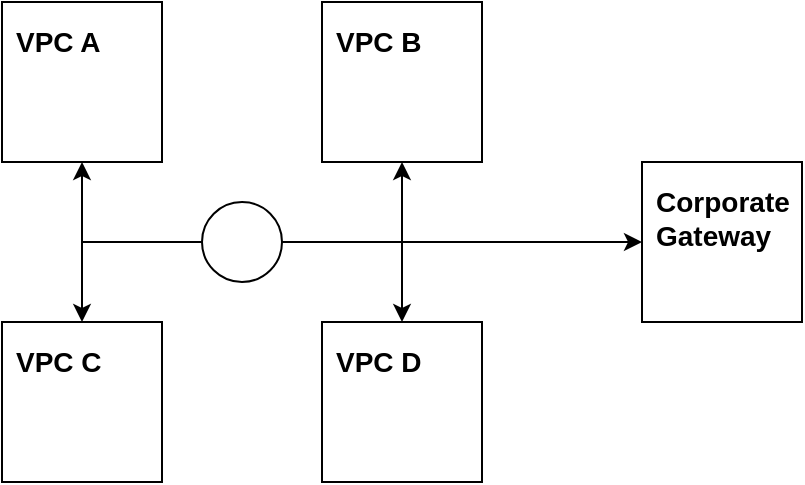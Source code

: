 <mxfile version="24.7.17">
  <diagram name="Page-1" id="AYU10W_wuZIJJQxBKckb">
    <mxGraphModel dx="1847" dy="1375" grid="1" gridSize="10" guides="1" tooltips="1" connect="1" arrows="1" fold="1" page="1" pageScale="1" pageWidth="1000" pageHeight="1000" math="0" shadow="0">
      <root>
        <mxCell id="0" />
        <mxCell id="1" parent="0" />
        <mxCell id="X9ErEhTLX7Dl1D5zabpE-2" value="&lt;b&gt;VPC A&lt;/b&gt;" style="rounded=0;whiteSpace=wrap;html=1;fontSize=14;verticalAlign=top;align=left;spacing=7.874;" vertex="1" parent="1">
          <mxGeometry x="80" y="120" width="80" height="80" as="geometry" />
        </mxCell>
        <mxCell id="X9ErEhTLX7Dl1D5zabpE-3" value="&lt;b&gt;VPC B&lt;/b&gt;" style="rounded=0;whiteSpace=wrap;html=1;fontSize=14;verticalAlign=top;align=left;spacing=7.874;" vertex="1" parent="1">
          <mxGeometry x="240" y="120" width="80" height="80" as="geometry" />
        </mxCell>
        <mxCell id="X9ErEhTLX7Dl1D5zabpE-9" value="&lt;b&gt;VPC C&lt;/b&gt;" style="rounded=0;whiteSpace=wrap;html=1;fontSize=14;verticalAlign=top;align=left;spacing=7.874;" vertex="1" parent="1">
          <mxGeometry x="80" y="280" width="80" height="80" as="geometry" />
        </mxCell>
        <mxCell id="X9ErEhTLX7Dl1D5zabpE-10" value="&lt;b&gt;VPC D&lt;/b&gt;" style="rounded=0;whiteSpace=wrap;html=1;fontSize=14;verticalAlign=top;align=left;spacing=7.874;" vertex="1" parent="1">
          <mxGeometry x="240" y="280" width="80" height="80" as="geometry" />
        </mxCell>
        <mxCell id="X9ErEhTLX7Dl1D5zabpE-14" value="" style="rounded=0;orthogonalLoop=1;jettySize=auto;html=1;startArrow=classic;startFill=1;entryX=0.5;entryY=1;entryDx=0;entryDy=0;exitX=0.5;exitY=0;exitDx=0;exitDy=0;edgeStyle=orthogonalEdgeStyle;" edge="1" parent="1" source="X9ErEhTLX7Dl1D5zabpE-10" target="X9ErEhTLX7Dl1D5zabpE-2">
          <mxGeometry relative="1" as="geometry">
            <mxPoint x="250" y="330" as="sourcePoint" />
            <mxPoint x="170" y="330" as="targetPoint" />
          </mxGeometry>
        </mxCell>
        <mxCell id="X9ErEhTLX7Dl1D5zabpE-15" value="" style="rounded=0;orthogonalLoop=1;jettySize=auto;html=1;startArrow=classic;startFill=1;entryX=0.5;entryY=1;entryDx=0;entryDy=0;exitX=0.5;exitY=0;exitDx=0;exitDy=0;edgeStyle=orthogonalEdgeStyle;" edge="1" parent="1" source="X9ErEhTLX7Dl1D5zabpE-9" target="X9ErEhTLX7Dl1D5zabpE-3">
          <mxGeometry relative="1" as="geometry">
            <mxPoint x="250" y="290" as="sourcePoint" />
            <mxPoint x="170" y="210" as="targetPoint" />
          </mxGeometry>
        </mxCell>
        <mxCell id="X9ErEhTLX7Dl1D5zabpE-16" value="&lt;b&gt;Corporate&lt;br&gt;Gateway&lt;/b&gt;" style="rounded=0;whiteSpace=wrap;html=1;fontSize=14;verticalAlign=top;align=left;spacing=7.874;" vertex="1" parent="1">
          <mxGeometry x="400" y="200" width="80" height="80" as="geometry" />
        </mxCell>
        <mxCell id="X9ErEhTLX7Dl1D5zabpE-17" value="" style="ellipse;whiteSpace=wrap;html=1;" vertex="1" parent="1">
          <mxGeometry x="180" y="220" width="40" height="40" as="geometry" />
        </mxCell>
        <mxCell id="X9ErEhTLX7Dl1D5zabpE-21" value="" style="rounded=0;orthogonalLoop=1;jettySize=auto;html=1;startArrow=none;startFill=0;entryX=0;entryY=0.5;entryDx=0;entryDy=0;exitX=1;exitY=0.5;exitDx=0;exitDy=0;edgeStyle=orthogonalEdgeStyle;" edge="1" parent="1" source="X9ErEhTLX7Dl1D5zabpE-17" target="X9ErEhTLX7Dl1D5zabpE-16">
          <mxGeometry relative="1" as="geometry">
            <mxPoint x="130" y="290" as="sourcePoint" />
            <mxPoint x="290" y="210" as="targetPoint" />
          </mxGeometry>
        </mxCell>
      </root>
    </mxGraphModel>
  </diagram>
</mxfile>
